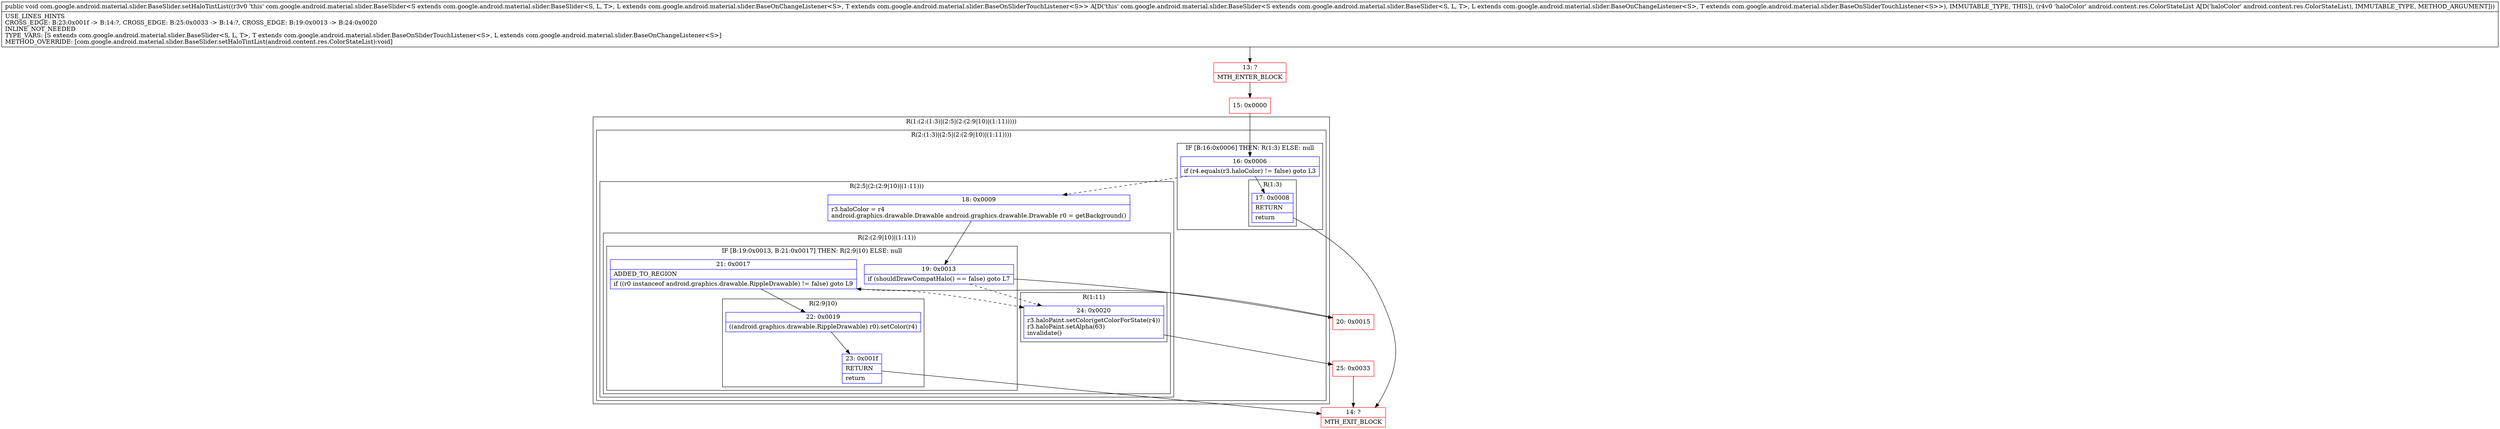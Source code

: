 digraph "CFG forcom.google.android.material.slider.BaseSlider.setHaloTintList(Landroid\/content\/res\/ColorStateList;)V" {
subgraph cluster_Region_301289167 {
label = "R(1:(2:(1:3)|(2:5|(2:(2:9|10)|(1:11)))))";
node [shape=record,color=blue];
subgraph cluster_Region_342037369 {
label = "R(2:(1:3)|(2:5|(2:(2:9|10)|(1:11))))";
node [shape=record,color=blue];
subgraph cluster_IfRegion_1320538104 {
label = "IF [B:16:0x0006] THEN: R(1:3) ELSE: null";
node [shape=record,color=blue];
Node_16 [shape=record,label="{16\:\ 0x0006|if (r4.equals(r3.haloColor) != false) goto L3\l}"];
subgraph cluster_Region_1269259608 {
label = "R(1:3)";
node [shape=record,color=blue];
Node_17 [shape=record,label="{17\:\ 0x0008|RETURN\l|return\l}"];
}
}
subgraph cluster_Region_205260031 {
label = "R(2:5|(2:(2:9|10)|(1:11)))";
node [shape=record,color=blue];
Node_18 [shape=record,label="{18\:\ 0x0009|r3.haloColor = r4\landroid.graphics.drawable.Drawable android.graphics.drawable.Drawable r0 = getBackground()\l}"];
subgraph cluster_Region_1889526229 {
label = "R(2:(2:9|10)|(1:11))";
node [shape=record,color=blue];
subgraph cluster_IfRegion_1437061339 {
label = "IF [B:19:0x0013, B:21:0x0017] THEN: R(2:9|10) ELSE: null";
node [shape=record,color=blue];
Node_19 [shape=record,label="{19\:\ 0x0013|if (shouldDrawCompatHalo() == false) goto L7\l}"];
Node_21 [shape=record,label="{21\:\ 0x0017|ADDED_TO_REGION\l|if ((r0 instanceof android.graphics.drawable.RippleDrawable) != false) goto L9\l}"];
subgraph cluster_Region_516254353 {
label = "R(2:9|10)";
node [shape=record,color=blue];
Node_22 [shape=record,label="{22\:\ 0x0019|((android.graphics.drawable.RippleDrawable) r0).setColor(r4)\l}"];
Node_23 [shape=record,label="{23\:\ 0x001f|RETURN\l|return\l}"];
}
}
subgraph cluster_Region_2087443556 {
label = "R(1:11)";
node [shape=record,color=blue];
Node_24 [shape=record,label="{24\:\ 0x0020|r3.haloPaint.setColor(getColorForState(r4))\lr3.haloPaint.setAlpha(63)\linvalidate()\l}"];
}
}
}
}
}
Node_13 [shape=record,color=red,label="{13\:\ ?|MTH_ENTER_BLOCK\l}"];
Node_15 [shape=record,color=red,label="{15\:\ 0x0000}"];
Node_14 [shape=record,color=red,label="{14\:\ ?|MTH_EXIT_BLOCK\l}"];
Node_20 [shape=record,color=red,label="{20\:\ 0x0015}"];
Node_25 [shape=record,color=red,label="{25\:\ 0x0033}"];
MethodNode[shape=record,label="{public void com.google.android.material.slider.BaseSlider.setHaloTintList((r3v0 'this' com.google.android.material.slider.BaseSlider\<S extends com.google.android.material.slider.BaseSlider\<S, L, T\>, L extends com.google.android.material.slider.BaseOnChangeListener\<S\>, T extends com.google.android.material.slider.BaseOnSliderTouchListener\<S\>\> A[D('this' com.google.android.material.slider.BaseSlider\<S extends com.google.android.material.slider.BaseSlider\<S, L, T\>, L extends com.google.android.material.slider.BaseOnChangeListener\<S\>, T extends com.google.android.material.slider.BaseOnSliderTouchListener\<S\>\>), IMMUTABLE_TYPE, THIS]), (r4v0 'haloColor' android.content.res.ColorStateList A[D('haloColor' android.content.res.ColorStateList), IMMUTABLE_TYPE, METHOD_ARGUMENT]))  | USE_LINES_HINTS\lCROSS_EDGE: B:23:0x001f \-\> B:14:?, CROSS_EDGE: B:25:0x0033 \-\> B:14:?, CROSS_EDGE: B:19:0x0013 \-\> B:24:0x0020\lINLINE_NOT_NEEDED\lTYPE_VARS: [S extends com.google.android.material.slider.BaseSlider\<S, L, T\>, T extends com.google.android.material.slider.BaseOnSliderTouchListener\<S\>, L extends com.google.android.material.slider.BaseOnChangeListener\<S\>]\lMETHOD_OVERRIDE: [com.google.android.material.slider.BaseSlider.setHaloTintList(android.content.res.ColorStateList):void]\l}"];
MethodNode -> Node_13;Node_16 -> Node_17;
Node_16 -> Node_18[style=dashed];
Node_17 -> Node_14;
Node_18 -> Node_19;
Node_19 -> Node_20;
Node_19 -> Node_24[style=dashed];
Node_21 -> Node_22;
Node_21 -> Node_24[style=dashed];
Node_22 -> Node_23;
Node_23 -> Node_14;
Node_24 -> Node_25;
Node_13 -> Node_15;
Node_15 -> Node_16;
Node_20 -> Node_21;
Node_25 -> Node_14;
}


